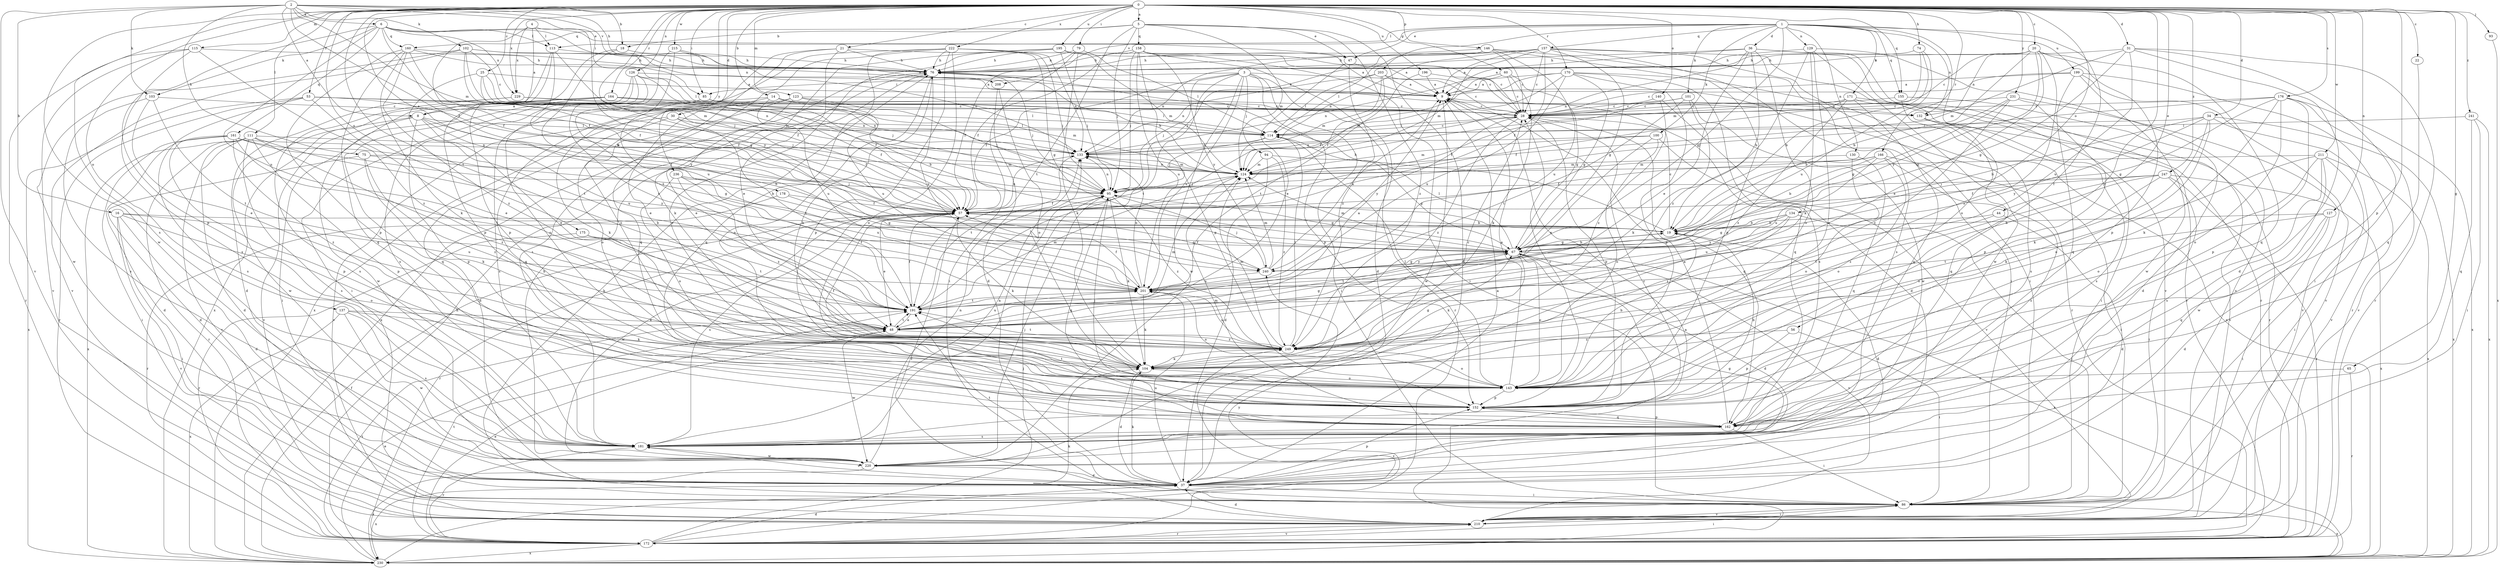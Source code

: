 strict digraph  {
0;
1;
2;
3;
4;
5;
6;
8;
9;
14;
16;
18;
19;
20;
21;
22;
25;
28;
30;
31;
34;
36;
37;
44;
47;
48;
53;
56;
57;
60;
65;
67;
74;
75;
76;
79;
85;
86;
93;
94;
95;
100;
101;
102;
103;
104;
111;
113;
114;
115;
123;
124;
126;
127;
129;
130;
132;
133;
134;
137;
140;
143;
146;
152;
155;
157;
158;
160;
161;
162;
164;
166;
170;
171;
172;
175;
176;
178;
181;
191;
195;
196;
199;
201;
203;
208;
210;
211;
215;
220;
222;
229;
230;
231;
236;
240;
241;
247;
249;
0 -> 5  [label=a];
0 -> 14  [label=b];
0 -> 20  [label=c];
0 -> 21  [label=c];
0 -> 22  [label=c];
0 -> 25  [label=c];
0 -> 30  [label=d];
0 -> 31  [label=d];
0 -> 34  [label=d];
0 -> 44  [label=e];
0 -> 53  [label=f];
0 -> 60  [label=g];
0 -> 65  [label=g];
0 -> 74  [label=h];
0 -> 79  [label=i];
0 -> 85  [label=i];
0 -> 93  [label=j];
0 -> 111  [label=l];
0 -> 115  [label=m];
0 -> 123  [label=m];
0 -> 126  [label=n];
0 -> 127  [label=n];
0 -> 134  [label=o];
0 -> 137  [label=o];
0 -> 140  [label=o];
0 -> 146  [label=p];
0 -> 152  [label=p];
0 -> 155  [label=q];
0 -> 164  [label=r];
0 -> 166  [label=r];
0 -> 170  [label=r];
0 -> 175  [label=s];
0 -> 176  [label=s];
0 -> 178  [label=s];
0 -> 181  [label=s];
0 -> 191  [label=t];
0 -> 195  [label=u];
0 -> 196  [label=u];
0 -> 211  [label=w];
0 -> 215  [label=w];
0 -> 220  [label=w];
0 -> 222  [label=x];
0 -> 229  [label=x];
0 -> 231  [label=y];
0 -> 236  [label=y];
0 -> 240  [label=y];
0 -> 241  [label=z];
0 -> 247  [label=z];
0 -> 249  [label=z];
1 -> 36  [label=d];
1 -> 47  [label=e];
1 -> 56  [label=f];
1 -> 67  [label=g];
1 -> 100  [label=k];
1 -> 101  [label=k];
1 -> 113  [label=l];
1 -> 129  [label=n];
1 -> 130  [label=n];
1 -> 132  [label=n];
1 -> 143  [label=o];
1 -> 155  [label=q];
1 -> 157  [label=q];
1 -> 171  [label=r];
1 -> 199  [label=u];
1 -> 203  [label=v];
1 -> 208  [label=v];
2 -> 6  [label=a];
2 -> 8  [label=a];
2 -> 16  [label=b];
2 -> 18  [label=b];
2 -> 57  [label=f];
2 -> 75  [label=h];
2 -> 76  [label=h];
2 -> 85  [label=i];
2 -> 102  [label=k];
2 -> 103  [label=k];
2 -> 124  [label=m];
2 -> 208  [label=v];
2 -> 210  [label=v];
3 -> 28  [label=c];
3 -> 57  [label=f];
3 -> 85  [label=i];
3 -> 86  [label=i];
3 -> 94  [label=j];
3 -> 95  [label=j];
3 -> 152  [label=p];
3 -> 172  [label=r];
3 -> 191  [label=t];
3 -> 201  [label=u];
3 -> 220  [label=w];
4 -> 8  [label=a];
4 -> 57  [label=f];
4 -> 67  [label=g];
4 -> 113  [label=l];
4 -> 229  [label=x];
5 -> 18  [label=b];
5 -> 37  [label=d];
5 -> 47  [label=e];
5 -> 95  [label=j];
5 -> 124  [label=m];
5 -> 158  [label=q];
5 -> 160  [label=q];
5 -> 191  [label=t];
5 -> 249  [label=z];
6 -> 47  [label=e];
6 -> 57  [label=f];
6 -> 103  [label=k];
6 -> 113  [label=l];
6 -> 132  [label=n];
6 -> 152  [label=p];
6 -> 160  [label=q];
6 -> 161  [label=q];
6 -> 201  [label=u];
6 -> 229  [label=x];
8 -> 48  [label=e];
8 -> 57  [label=f];
8 -> 114  [label=l];
8 -> 152  [label=p];
8 -> 201  [label=u];
8 -> 210  [label=v];
8 -> 220  [label=w];
9 -> 28  [label=c];
9 -> 132  [label=n];
9 -> 220  [label=w];
14 -> 8  [label=a];
14 -> 19  [label=b];
14 -> 48  [label=e];
14 -> 114  [label=l];
14 -> 201  [label=u];
16 -> 19  [label=b];
16 -> 37  [label=d];
16 -> 86  [label=i];
16 -> 143  [label=o];
16 -> 201  [label=u];
16 -> 210  [label=v];
18 -> 76  [label=h];
18 -> 152  [label=p];
18 -> 240  [label=y];
19 -> 28  [label=c];
19 -> 37  [label=d];
19 -> 67  [label=g];
19 -> 76  [label=h];
20 -> 19  [label=b];
20 -> 28  [label=c];
20 -> 48  [label=e];
20 -> 76  [label=h];
20 -> 132  [label=n];
20 -> 152  [label=p];
20 -> 162  [label=q];
20 -> 240  [label=y];
20 -> 249  [label=z];
21 -> 28  [label=c];
21 -> 48  [label=e];
21 -> 76  [label=h];
21 -> 143  [label=o];
21 -> 162  [label=q];
22 -> 162  [label=q];
25 -> 9  [label=a];
25 -> 57  [label=f];
25 -> 124  [label=m];
25 -> 133  [label=n];
25 -> 191  [label=t];
28 -> 114  [label=l];
28 -> 152  [label=p];
28 -> 162  [label=q];
28 -> 240  [label=y];
28 -> 249  [label=z];
30 -> 37  [label=d];
30 -> 57  [label=f];
30 -> 114  [label=l];
30 -> 191  [label=t];
30 -> 210  [label=v];
31 -> 37  [label=d];
31 -> 67  [label=g];
31 -> 76  [label=h];
31 -> 86  [label=i];
31 -> 124  [label=m];
31 -> 172  [label=r];
31 -> 201  [label=u];
34 -> 19  [label=b];
34 -> 104  [label=k];
34 -> 114  [label=l];
34 -> 143  [label=o];
34 -> 210  [label=v];
34 -> 230  [label=x];
34 -> 240  [label=y];
36 -> 9  [label=a];
36 -> 19  [label=b];
36 -> 48  [label=e];
36 -> 76  [label=h];
36 -> 133  [label=n];
36 -> 143  [label=o];
36 -> 172  [label=r];
36 -> 210  [label=v];
37 -> 9  [label=a];
37 -> 67  [label=g];
37 -> 86  [label=i];
37 -> 104  [label=k];
37 -> 152  [label=p];
37 -> 181  [label=s];
37 -> 191  [label=t];
37 -> 201  [label=u];
37 -> 230  [label=x];
44 -> 19  [label=b];
44 -> 37  [label=d];
44 -> 191  [label=t];
47 -> 9  [label=a];
47 -> 48  [label=e];
47 -> 249  [label=z];
48 -> 9  [label=a];
48 -> 67  [label=g];
48 -> 124  [label=m];
48 -> 191  [label=t];
48 -> 201  [label=u];
48 -> 220  [label=w];
48 -> 249  [label=z];
53 -> 28  [label=c];
53 -> 48  [label=e];
53 -> 95  [label=j];
53 -> 114  [label=l];
53 -> 172  [label=r];
53 -> 181  [label=s];
53 -> 230  [label=x];
56 -> 86  [label=i];
56 -> 152  [label=p];
56 -> 249  [label=z];
57 -> 19  [label=b];
57 -> 48  [label=e];
57 -> 104  [label=k];
57 -> 133  [label=n];
57 -> 172  [label=r];
57 -> 181  [label=s];
57 -> 220  [label=w];
60 -> 9  [label=a];
60 -> 28  [label=c];
60 -> 67  [label=g];
60 -> 104  [label=k];
60 -> 133  [label=n];
65 -> 143  [label=o];
65 -> 172  [label=r];
67 -> 19  [label=b];
67 -> 37  [label=d];
67 -> 104  [label=k];
67 -> 114  [label=l];
67 -> 124  [label=m];
67 -> 143  [label=o];
67 -> 191  [label=t];
67 -> 210  [label=v];
67 -> 230  [label=x];
67 -> 240  [label=y];
74 -> 19  [label=b];
74 -> 76  [label=h];
74 -> 124  [label=m];
74 -> 201  [label=u];
75 -> 19  [label=b];
75 -> 37  [label=d];
75 -> 104  [label=k];
75 -> 124  [label=m];
75 -> 249  [label=z];
76 -> 9  [label=a];
76 -> 95  [label=j];
76 -> 143  [label=o];
76 -> 201  [label=u];
76 -> 230  [label=x];
79 -> 57  [label=f];
79 -> 76  [label=h];
79 -> 86  [label=i];
79 -> 104  [label=k];
79 -> 114  [label=l];
85 -> 28  [label=c];
85 -> 124  [label=m];
85 -> 162  [label=q];
85 -> 181  [label=s];
86 -> 57  [label=f];
86 -> 76  [label=h];
86 -> 210  [label=v];
86 -> 230  [label=x];
93 -> 230  [label=x];
94 -> 37  [label=d];
94 -> 67  [label=g];
94 -> 124  [label=m];
94 -> 249  [label=z];
95 -> 57  [label=f];
95 -> 67  [label=g];
95 -> 104  [label=k];
95 -> 133  [label=n];
95 -> 162  [label=q];
95 -> 249  [label=z];
100 -> 48  [label=e];
100 -> 124  [label=m];
100 -> 133  [label=n];
100 -> 143  [label=o];
100 -> 210  [label=v];
101 -> 28  [label=c];
101 -> 57  [label=f];
101 -> 104  [label=k];
101 -> 191  [label=t];
101 -> 220  [label=w];
102 -> 9  [label=a];
102 -> 28  [label=c];
102 -> 76  [label=h];
102 -> 95  [label=j];
102 -> 124  [label=m];
102 -> 210  [label=v];
102 -> 220  [label=w];
103 -> 28  [label=c];
103 -> 48  [label=e];
103 -> 181  [label=s];
103 -> 191  [label=t];
104 -> 28  [label=c];
104 -> 37  [label=d];
104 -> 57  [label=f];
104 -> 67  [label=g];
104 -> 76  [label=h];
104 -> 143  [label=o];
111 -> 37  [label=d];
111 -> 133  [label=n];
111 -> 152  [label=p];
111 -> 172  [label=r];
111 -> 181  [label=s];
111 -> 210  [label=v];
111 -> 230  [label=x];
111 -> 240  [label=y];
111 -> 249  [label=z];
113 -> 19  [label=b];
113 -> 57  [label=f];
113 -> 76  [label=h];
113 -> 152  [label=p];
113 -> 230  [label=x];
114 -> 28  [label=c];
114 -> 95  [label=j];
114 -> 133  [label=n];
115 -> 76  [label=h];
115 -> 172  [label=r];
115 -> 181  [label=s];
115 -> 210  [label=v];
115 -> 249  [label=z];
123 -> 28  [label=c];
123 -> 48  [label=e];
123 -> 95  [label=j];
123 -> 104  [label=k];
123 -> 143  [label=o];
123 -> 201  [label=u];
124 -> 76  [label=h];
124 -> 95  [label=j];
124 -> 133  [label=n];
126 -> 9  [label=a];
126 -> 57  [label=f];
126 -> 86  [label=i];
126 -> 95  [label=j];
126 -> 143  [label=o];
126 -> 181  [label=s];
126 -> 191  [label=t];
127 -> 19  [label=b];
127 -> 37  [label=d];
127 -> 86  [label=i];
127 -> 162  [label=q];
127 -> 191  [label=t];
129 -> 76  [label=h];
129 -> 104  [label=k];
129 -> 143  [label=o];
129 -> 210  [label=v];
129 -> 220  [label=w];
129 -> 249  [label=z];
130 -> 124  [label=m];
130 -> 143  [label=o];
130 -> 162  [label=q];
132 -> 162  [label=q];
132 -> 181  [label=s];
132 -> 210  [label=v];
133 -> 124  [label=m];
133 -> 191  [label=t];
134 -> 19  [label=b];
134 -> 67  [label=g];
134 -> 86  [label=i];
134 -> 201  [label=u];
134 -> 240  [label=y];
134 -> 249  [label=z];
137 -> 48  [label=e];
137 -> 104  [label=k];
137 -> 181  [label=s];
137 -> 220  [label=w];
137 -> 230  [label=x];
140 -> 28  [label=c];
140 -> 37  [label=d];
140 -> 249  [label=z];
143 -> 9  [label=a];
143 -> 19  [label=b];
143 -> 114  [label=l];
143 -> 152  [label=p];
146 -> 28  [label=c];
146 -> 76  [label=h];
146 -> 86  [label=i];
146 -> 95  [label=j];
146 -> 133  [label=n];
146 -> 152  [label=p];
146 -> 201  [label=u];
152 -> 19  [label=b];
152 -> 28  [label=c];
152 -> 95  [label=j];
152 -> 162  [label=q];
152 -> 191  [label=t];
155 -> 28  [label=c];
155 -> 37  [label=d];
155 -> 181  [label=s];
157 -> 9  [label=a];
157 -> 28  [label=c];
157 -> 57  [label=f];
157 -> 67  [label=g];
157 -> 76  [label=h];
157 -> 86  [label=i];
157 -> 114  [label=l];
157 -> 124  [label=m];
157 -> 133  [label=n];
157 -> 172  [label=r];
157 -> 181  [label=s];
158 -> 9  [label=a];
158 -> 37  [label=d];
158 -> 57  [label=f];
158 -> 76  [label=h];
158 -> 86  [label=i];
158 -> 95  [label=j];
158 -> 152  [label=p];
158 -> 201  [label=u];
158 -> 240  [label=y];
160 -> 57  [label=f];
160 -> 76  [label=h];
160 -> 104  [label=k];
160 -> 114  [label=l];
160 -> 152  [label=p];
160 -> 162  [label=q];
160 -> 249  [label=z];
161 -> 19  [label=b];
161 -> 37  [label=d];
161 -> 67  [label=g];
161 -> 86  [label=i];
161 -> 133  [label=n];
161 -> 152  [label=p];
161 -> 191  [label=t];
161 -> 249  [label=z];
162 -> 9  [label=a];
162 -> 86  [label=i];
162 -> 124  [label=m];
162 -> 152  [label=p];
162 -> 181  [label=s];
164 -> 28  [label=c];
164 -> 57  [label=f];
164 -> 86  [label=i];
164 -> 133  [label=n];
164 -> 162  [label=q];
164 -> 220  [label=w];
166 -> 19  [label=b];
166 -> 57  [label=f];
166 -> 86  [label=i];
166 -> 124  [label=m];
166 -> 143  [label=o];
166 -> 181  [label=s];
166 -> 201  [label=u];
170 -> 9  [label=a];
170 -> 57  [label=f];
170 -> 67  [label=g];
170 -> 124  [label=m];
170 -> 152  [label=p];
170 -> 181  [label=s];
170 -> 201  [label=u];
170 -> 230  [label=x];
171 -> 28  [label=c];
171 -> 57  [label=f];
171 -> 86  [label=i];
171 -> 162  [label=q];
171 -> 172  [label=r];
171 -> 249  [label=z];
172 -> 37  [label=d];
172 -> 48  [label=e];
172 -> 76  [label=h];
172 -> 86  [label=i];
172 -> 95  [label=j];
172 -> 191  [label=t];
172 -> 210  [label=v];
172 -> 230  [label=x];
172 -> 240  [label=y];
175 -> 67  [label=g];
175 -> 172  [label=r];
175 -> 191  [label=t];
176 -> 28  [label=c];
176 -> 67  [label=g];
176 -> 95  [label=j];
176 -> 104  [label=k];
176 -> 143  [label=o];
176 -> 152  [label=p];
176 -> 210  [label=v];
176 -> 230  [label=x];
178 -> 57  [label=f];
178 -> 67  [label=g];
178 -> 172  [label=r];
181 -> 28  [label=c];
181 -> 95  [label=j];
181 -> 133  [label=n];
181 -> 172  [label=r];
181 -> 220  [label=w];
191 -> 48  [label=e];
191 -> 57  [label=f];
191 -> 124  [label=m];
195 -> 28  [label=c];
195 -> 76  [label=h];
195 -> 95  [label=j];
195 -> 104  [label=k];
195 -> 124  [label=m];
195 -> 143  [label=o];
196 -> 9  [label=a];
196 -> 162  [label=q];
196 -> 191  [label=t];
199 -> 9  [label=a];
199 -> 28  [label=c];
199 -> 162  [label=q];
199 -> 172  [label=r];
199 -> 210  [label=v];
199 -> 220  [label=w];
201 -> 57  [label=f];
201 -> 104  [label=k];
201 -> 133  [label=n];
201 -> 143  [label=o];
201 -> 191  [label=t];
203 -> 9  [label=a];
203 -> 57  [label=f];
203 -> 114  [label=l];
203 -> 124  [label=m];
203 -> 133  [label=n];
203 -> 172  [label=r];
208 -> 37  [label=d];
208 -> 143  [label=o];
210 -> 37  [label=d];
210 -> 86  [label=i];
210 -> 104  [label=k];
210 -> 172  [label=r];
211 -> 86  [label=i];
211 -> 104  [label=k];
211 -> 124  [label=m];
211 -> 143  [label=o];
211 -> 181  [label=s];
211 -> 220  [label=w];
211 -> 230  [label=x];
215 -> 76  [label=h];
215 -> 133  [label=n];
215 -> 191  [label=t];
215 -> 201  [label=u];
220 -> 37  [label=d];
220 -> 76  [label=h];
220 -> 95  [label=j];
220 -> 133  [label=n];
220 -> 230  [label=x];
222 -> 67  [label=g];
222 -> 76  [label=h];
222 -> 95  [label=j];
222 -> 133  [label=n];
222 -> 143  [label=o];
222 -> 152  [label=p];
222 -> 162  [label=q];
222 -> 181  [label=s];
222 -> 230  [label=x];
229 -> 28  [label=c];
229 -> 37  [label=d];
229 -> 133  [label=n];
229 -> 181  [label=s];
230 -> 9  [label=a];
230 -> 48  [label=e];
230 -> 57  [label=f];
230 -> 191  [label=t];
230 -> 249  [label=z];
231 -> 19  [label=b];
231 -> 28  [label=c];
231 -> 67  [label=g];
231 -> 152  [label=p];
231 -> 210  [label=v];
231 -> 249  [label=z];
236 -> 95  [label=j];
236 -> 143  [label=o];
236 -> 191  [label=t];
236 -> 201  [label=u];
236 -> 249  [label=z];
240 -> 9  [label=a];
240 -> 57  [label=f];
240 -> 67  [label=g];
240 -> 95  [label=j];
240 -> 124  [label=m];
240 -> 201  [label=u];
241 -> 86  [label=i];
241 -> 114  [label=l];
241 -> 162  [label=q];
241 -> 230  [label=x];
247 -> 57  [label=f];
247 -> 86  [label=i];
247 -> 95  [label=j];
247 -> 143  [label=o];
247 -> 172  [label=r];
247 -> 230  [label=x];
247 -> 249  [label=z];
249 -> 104  [label=k];
249 -> 114  [label=l];
249 -> 124  [label=m];
249 -> 143  [label=o];
249 -> 191  [label=t];
249 -> 201  [label=u];
}
